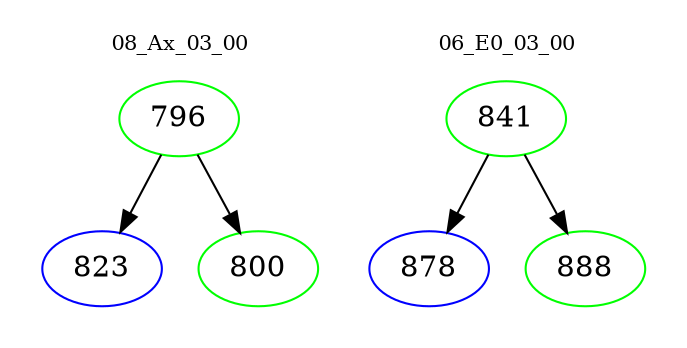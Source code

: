 digraph{
subgraph cluster_0 {
color = white
label = "08_Ax_03_00";
fontsize=10;
T0_796 [label="796", color="green"]
T0_796 -> T0_823 [color="black"]
T0_823 [label="823", color="blue"]
T0_796 -> T0_800 [color="black"]
T0_800 [label="800", color="green"]
}
subgraph cluster_1 {
color = white
label = "06_E0_03_00";
fontsize=10;
T1_841 [label="841", color="green"]
T1_841 -> T1_878 [color="black"]
T1_878 [label="878", color="blue"]
T1_841 -> T1_888 [color="black"]
T1_888 [label="888", color="green"]
}
}
